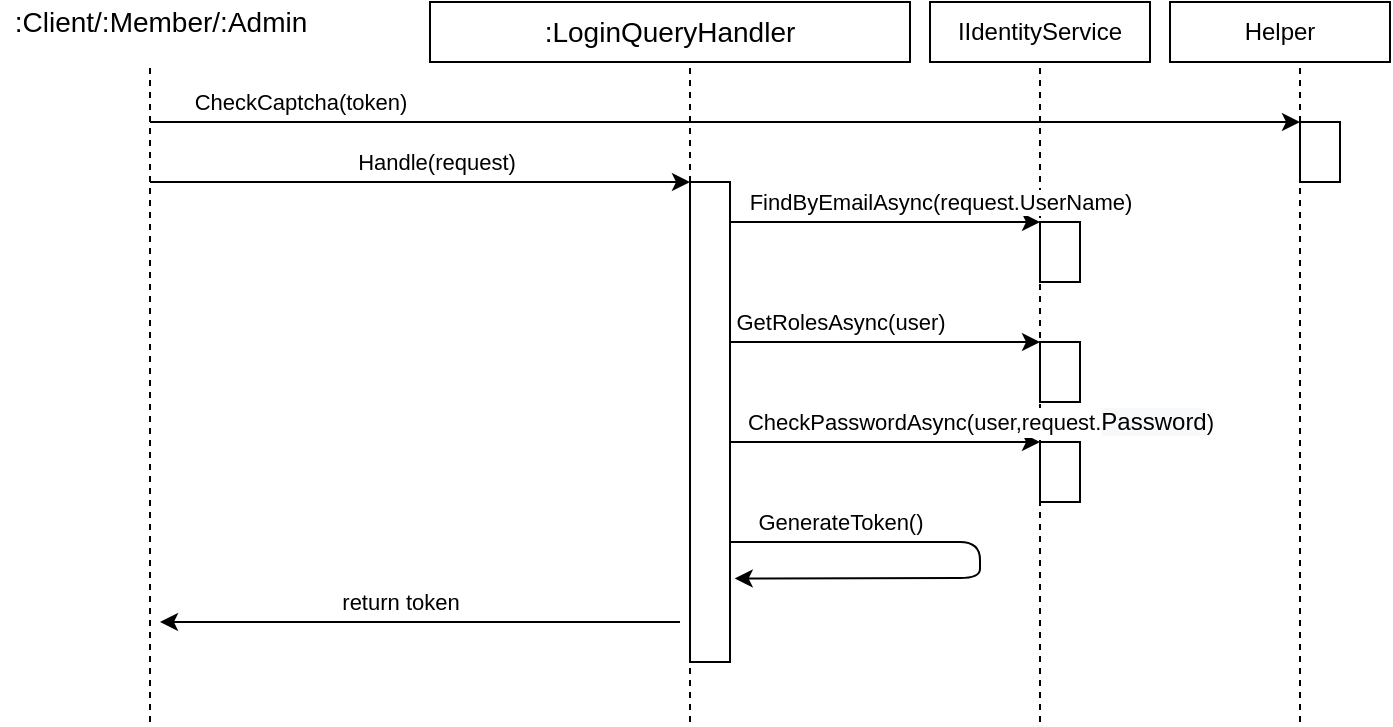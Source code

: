 <mxfile version="13.6.2" type="device"><diagram id="i-jKPdzmMxMsJHsrEuBs" name="Page-1"><mxGraphModel dx="1829" dy="690" grid="1" gridSize="10" guides="1" tooltips="1" connect="1" arrows="1" fold="1" page="1" pageScale="1" pageWidth="827" pageHeight="1169" math="0" shadow="0"><root><mxCell id="0"/><mxCell id="1" parent="0"/><mxCell id="yP1wBA7DQTCFsv9yG_OC-85" value="IIdentityService" style="rounded=0;whiteSpace=wrap;html=1;" parent="1" vertex="1"><mxGeometry x="465" y="10" width="110" height="30" as="geometry"/></mxCell><mxCell id="yP1wBA7DQTCFsv9yG_OC-86" value="&lt;span style=&quot;font-size: 14px&quot;&gt;:LoginQueryHandler&lt;/span&gt;" style="rounded=0;whiteSpace=wrap;html=1;" parent="1" vertex="1"><mxGeometry x="215" y="10" width="240" height="30" as="geometry"/></mxCell><mxCell id="yP1wBA7DQTCFsv9yG_OC-87" value="Handle(request)" style="endArrow=classic;html=1;entryX=0;entryY=0;entryDx=0;entryDy=0;" parent="1" target="yP1wBA7DQTCFsv9yG_OC-92" edge="1"><mxGeometry x="0.059" y="10" width="50" height="50" relative="1" as="geometry"><mxPoint x="75" y="100" as="sourcePoint"/><mxPoint x="340" y="100" as="targetPoint"/><mxPoint as="offset"/></mxGeometry></mxCell><mxCell id="yP1wBA7DQTCFsv9yG_OC-89" value="" style="endArrow=none;dashed=1;html=1;fontSize=11;" parent="1" edge="1"><mxGeometry width="50" height="50" relative="1" as="geometry"><mxPoint x="75" y="370" as="sourcePoint"/><mxPoint x="75" y="40" as="targetPoint"/></mxGeometry></mxCell><mxCell id="yP1wBA7DQTCFsv9yG_OC-90" value="" style="endArrow=none;dashed=1;html=1;fontSize=11;" parent="1" edge="1"><mxGeometry width="50" height="50" relative="1" as="geometry"><mxPoint x="345" y="370" as="sourcePoint"/><mxPoint x="345" y="40" as="targetPoint"/></mxGeometry></mxCell><mxCell id="yP1wBA7DQTCFsv9yG_OC-91" value="" style="endArrow=none;dashed=1;html=1;fontSize=11;" parent="1" edge="1"><mxGeometry width="50" height="50" relative="1" as="geometry"><mxPoint x="520" y="370" as="sourcePoint"/><mxPoint x="520" y="40" as="targetPoint"/></mxGeometry></mxCell><mxCell id="yP1wBA7DQTCFsv9yG_OC-92" value="" style="rounded=0;whiteSpace=wrap;html=1;fontSize=11;" parent="1" vertex="1"><mxGeometry x="345" y="100" width="20" height="240" as="geometry"/></mxCell><mxCell id="yP1wBA7DQTCFsv9yG_OC-101" value=":Client/:Member/:Admin" style="text;html=1;align=center;verticalAlign=middle;resizable=0;points=[];autosize=1;fontSize=14;" parent="1" vertex="1"><mxGeometry y="10" width="160" height="20" as="geometry"/></mxCell><mxCell id="yP1wBA7DQTCFsv9yG_OC-102" value="Helper" style="rounded=0;whiteSpace=wrap;html=1;" parent="1" vertex="1"><mxGeometry x="585" y="10" width="110" height="30" as="geometry"/></mxCell><mxCell id="yP1wBA7DQTCFsv9yG_OC-103" value="" style="endArrow=none;dashed=1;html=1;fontSize=11;" parent="1" edge="1"><mxGeometry width="50" height="50" relative="1" as="geometry"><mxPoint x="650" y="370" as="sourcePoint"/><mxPoint x="650" y="40" as="targetPoint"/></mxGeometry></mxCell><mxCell id="yP1wBA7DQTCFsv9yG_OC-105" value="" style="rounded=0;whiteSpace=wrap;html=1;fontSize=11;" parent="1" vertex="1"><mxGeometry x="650" y="70" width="20" height="30" as="geometry"/></mxCell><mxCell id="yP1wBA7DQTCFsv9yG_OC-110" value="CheckCaptcha(token)" style="endArrow=classic;html=1;entryX=0;entryY=0;entryDx=0;entryDy=0;" parent="1" target="yP1wBA7DQTCFsv9yG_OC-105" edge="1"><mxGeometry x="-0.739" y="10" width="50" height="50" relative="1" as="geometry"><mxPoint x="75" y="70" as="sourcePoint"/><mxPoint x="345" y="70" as="targetPoint"/><mxPoint as="offset"/></mxGeometry></mxCell><mxCell id="yP1wBA7DQTCFsv9yG_OC-111" value="FindByEmailAsync(request.UserName)" style="endArrow=classic;html=1;" parent="1" edge="1"><mxGeometry x="0.355" y="10" width="50" height="50" relative="1" as="geometry"><mxPoint x="365" y="120" as="sourcePoint"/><mxPoint x="520" y="120" as="targetPoint"/><mxPoint as="offset"/></mxGeometry></mxCell><mxCell id="yP1wBA7DQTCFsv9yG_OC-112" value="" style="rounded=0;whiteSpace=wrap;html=1;fontSize=11;" parent="1" vertex="1"><mxGeometry x="520" y="120" width="20" height="30" as="geometry"/></mxCell><mxCell id="yP1wBA7DQTCFsv9yG_OC-113" value="GetRolesAsync(user)" style="endArrow=classic;html=1;" parent="1" edge="1"><mxGeometry x="-0.29" y="10" width="50" height="50" relative="1" as="geometry"><mxPoint x="365" y="180" as="sourcePoint"/><mxPoint x="520" y="180" as="targetPoint"/><mxPoint as="offset"/></mxGeometry></mxCell><mxCell id="yP1wBA7DQTCFsv9yG_OC-114" value="" style="rounded=0;whiteSpace=wrap;html=1;fontSize=11;" parent="1" vertex="1"><mxGeometry x="520" y="180" width="20" height="30" as="geometry"/></mxCell><mxCell id="yP1wBA7DQTCFsv9yG_OC-115" value="CheckPasswordAsync(user,request.&lt;span style=&quot;font-size: 12px ; text-align: left ; background-color: rgb(248 , 249 , 250)&quot;&gt;Password&lt;/span&gt;)" style="endArrow=classic;html=1;" parent="1" edge="1"><mxGeometry x="0.613" y="10" width="50" height="50" relative="1" as="geometry"><mxPoint x="365" y="230" as="sourcePoint"/><mxPoint x="520" y="230" as="targetPoint"/><mxPoint as="offset"/></mxGeometry></mxCell><mxCell id="yP1wBA7DQTCFsv9yG_OC-116" value="" style="rounded=0;whiteSpace=wrap;html=1;fontSize=11;" parent="1" vertex="1"><mxGeometry x="520" y="230" width="20" height="30" as="geometry"/></mxCell><mxCell id="yP1wBA7DQTCFsv9yG_OC-117" value="&lt;span style=&quot;font-family: &amp;#34;helvetica&amp;#34;&quot;&gt;GenerateToken(&lt;/span&gt;&lt;span style=&quot;font-family: &amp;#34;helvetica&amp;#34;&quot;&gt;)&lt;/span&gt;" style="endArrow=classic;html=1;entryX=1.118;entryY=0.826;entryDx=0;entryDy=0;entryPerimeter=0;exitX=1;exitY=0.75;exitDx=0;exitDy=0;" parent="1" source="yP1wBA7DQTCFsv9yG_OC-92" target="yP1wBA7DQTCFsv9yG_OC-92" edge="1"><mxGeometry x="-0.586" y="10" width="50" height="50" relative="1" as="geometry"><mxPoint x="365" y="270" as="sourcePoint"/><mxPoint x="490" y="310" as="targetPoint"/><mxPoint as="offset"/><Array as="points"><mxPoint x="490" y="280"/><mxPoint x="490" y="298"/></Array></mxGeometry></mxCell><mxCell id="yP1wBA7DQTCFsv9yG_OC-118" value="return token" style="endArrow=classic;html=1;" parent="1" edge="1"><mxGeometry x="0.077" y="-10" width="50" height="50" relative="1" as="geometry"><mxPoint x="340" y="320" as="sourcePoint"/><mxPoint x="80" y="320" as="targetPoint"/><mxPoint as="offset"/></mxGeometry></mxCell></root></mxGraphModel></diagram></mxfile>